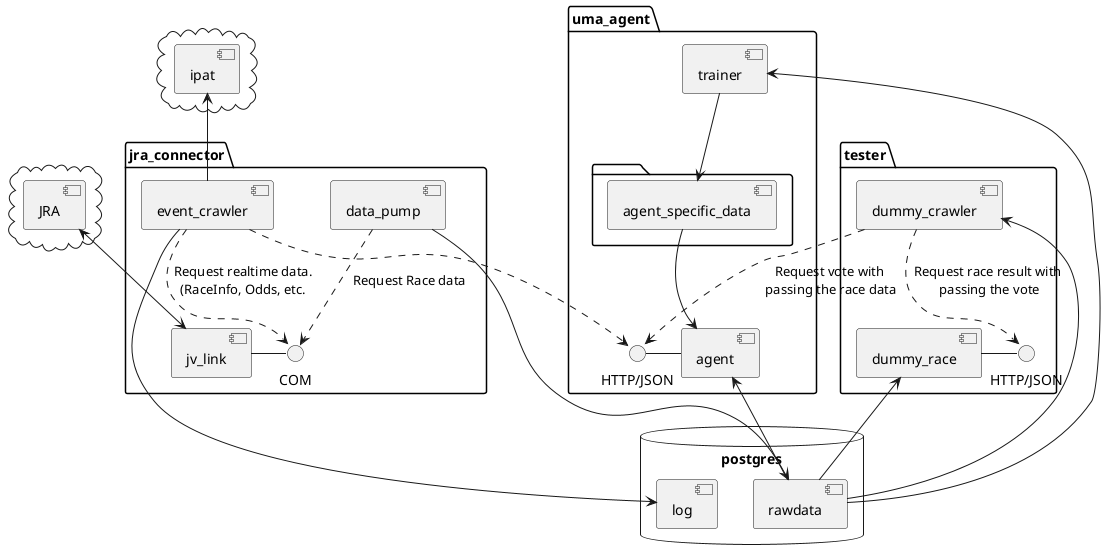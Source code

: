 @startuml

database "postgres" {
    [rawdata]
    [log]
}

package "jra_connector" {
    interface "COM" as jv_link_if
    [jv_link] - jv_link_if 
    [event_crawler] ..> jv_link_if : "Request realtime data.\n(RaceInfo, Odds, etc."
    [data_pump] ..> jv_link_if : "Request Race data"
}

[data_pump] --> [rawdata]

package "uma_agent" {
    interface "HTTP/JSON" as agent_if
    [agent] - agent_if 
    folder {
        [agent_specific_data]
    }
    [trainer]
    [trainer] --> [agent_specific_data]
    [agent_specific_data] --> [agent]
}

package "tester" { 
    interface "HTTP/JSON" as simulator_if
    [dummy_race] - simulator_if
    [dummy_crawler]
    [dummy_crawler] ..> simulator_if : "Request race result with\n passing the vote" 
    [dummy_race] <- [rawdata]
}

cloud {
    [ipat]
}

cloud {
    [JRA]
}

[jv_link] <-up-> [JRA]
[event_crawler] ..> agent_if 
[event_crawler] -up-> [ipat]
[event_crawler] -> [log]

[dummy_crawler] <- [rawdata]
[dummy_crawler] ..> [agent_if] : "Request vote with\n passing the race data"

[trainer] <-- [rawdata]
[agent] <-- [rawdata]

@enduml